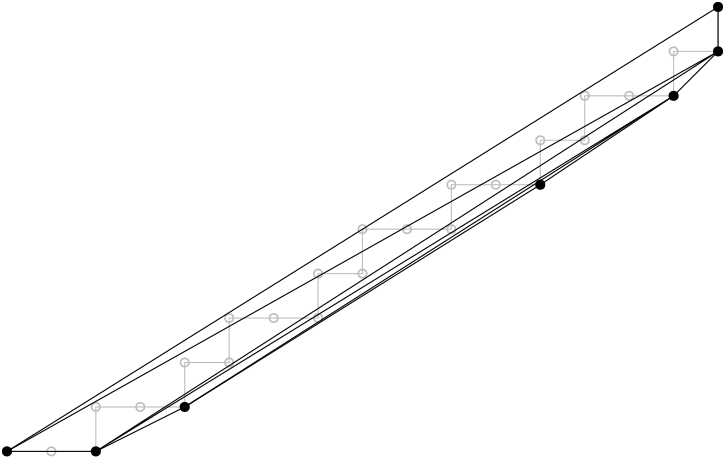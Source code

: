 <?xml version="1.0"?>
<!DOCTYPE ipe SYSTEM "ipe.dtd">
<ipe version="70005" creator="Ipe 7.1.1">
<info created="D:20130225120938" modified="D:20130529094133"/>
<ipestyle name="basic">
<symbol name="arrow/arc(spx)">
<path stroke="sym-stroke" fill="sym-stroke" pen="sym-pen">
0 0 m
-1 0.333 l
-1 -0.333 l
h
</path>
</symbol>
<symbol name="arrow/farc(spx)">
<path stroke="sym-stroke" fill="white" pen="sym-pen">
0 0 m
-1 0.333 l
-1 -0.333 l
h
</path>
</symbol>
<symbol name="mark/circle(sx)" transformations="translations">
<path fill="sym-stroke">
0.6 0 0 0.6 0 0 e
0.4 0 0 0.4 0 0 e
</path>
</symbol>
<symbol name="mark/disk(sx)" transformations="translations">
<path fill="sym-stroke">
0.6 0 0 0.6 0 0 e
</path>
</symbol>
<symbol name="mark/fdisk(sfx)" transformations="translations">
<group>
<path fill="sym-fill">
0.5 0 0 0.5 0 0 e
</path>
<path fill="sym-stroke" fillrule="eofill">
0.6 0 0 0.6 0 0 e
0.4 0 0 0.4 0 0 e
</path>
</group>
</symbol>
<symbol name="mark/box(sx)" transformations="translations">
<path fill="sym-stroke" fillrule="eofill">
-0.6 -0.6 m
0.6 -0.6 l
0.6 0.6 l
-0.6 0.6 l
h
-0.4 -0.4 m
0.4 -0.4 l
0.4 0.4 l
-0.4 0.4 l
h
</path>
</symbol>
<symbol name="mark/square(sx)" transformations="translations">
<path fill="sym-stroke">
-0.6 -0.6 m
0.6 -0.6 l
0.6 0.6 l
-0.6 0.6 l
h
</path>
</symbol>
<symbol name="mark/fsquare(sfx)" transformations="translations">
<group>
<path fill="sym-fill">
-0.5 -0.5 m
0.5 -0.5 l
0.5 0.5 l
-0.5 0.5 l
h
</path>
<path fill="sym-stroke" fillrule="eofill">
-0.6 -0.6 m
0.6 -0.6 l
0.6 0.6 l
-0.6 0.6 l
h
-0.4 -0.4 m
0.4 -0.4 l
0.4 0.4 l
-0.4 0.4 l
h
</path>
</group>
</symbol>
<symbol name="mark/cross(sx)" transformations="translations">
<group>
<path fill="sym-stroke">
-0.43 -0.57 m
0.57 0.43 l
0.43 0.57 l
-0.57 -0.43 l
h
</path>
<path fill="sym-stroke">
-0.43 0.57 m
0.57 -0.43 l
0.43 -0.57 l
-0.57 0.43 l
h
</path>
</group>
</symbol>
<symbol name="arrow/fnormal(spx)">
<path stroke="sym-stroke" fill="white" pen="sym-pen">
0 0 m
-1 0.333 l
-1 -0.333 l
h
</path>
</symbol>
<symbol name="arrow/pointed(spx)">
<path stroke="sym-stroke" fill="sym-stroke" pen="sym-pen">
0 0 m
-1 0.333 l
-0.8 0 l
-1 -0.333 l
h
</path>
</symbol>
<symbol name="arrow/fpointed(spx)">
<path stroke="sym-stroke" fill="white" pen="sym-pen">
0 0 m
-1 0.333 l
-0.8 0 l
-1 -0.333 l
h
</path>
</symbol>
<symbol name="arrow/linear(spx)">
<path stroke="sym-stroke" pen="sym-pen">
-1 0.333 m
0 0 l
-1 -0.333 l
</path>
</symbol>
<symbol name="arrow/fdouble(spx)">
<path stroke="sym-stroke" fill="white" pen="sym-pen">
0 0 m
-1 0.333 l
-1 -0.333 l
h
-1 0 m
-2 0.333 l
-2 -0.333 l
h
</path>
</symbol>
<symbol name="arrow/double(spx)">
<path stroke="sym-stroke" fill="sym-stroke" pen="sym-pen">
0 0 m
-1 0.333 l
-1 -0.333 l
h
-1 0 m
-2 0.333 l
-2 -0.333 l
h
</path>
</symbol>
<pen name="heavier" value="0.8"/>
<pen name="fat" value="1.2"/>
<pen name="ultrafat" value="2"/>
<symbolsize name="large" value="5"/>
<symbolsize name="small" value="2"/>
<symbolsize name="tiny" value="1.1"/>
<arrowsize name="large" value="10"/>
<arrowsize name="small" value="5"/>
<arrowsize name="tiny" value="3"/>
<color name="red" value="1 0 0"/>
<color name="green" value="0 1 0"/>
<color name="blue" value="0 0 1"/>
<color name="yellow" value="1 1 0"/>
<color name="orange" value="1 0.647 0"/>
<color name="gold" value="1 0.843 0"/>
<color name="purple" value="0.627 0.125 0.941"/>
<color name="gray" value="0.745"/>
<color name="brown" value="0.647 0.165 0.165"/>
<color name="navy" value="0 0 0.502"/>
<color name="pink" value="1 0.753 0.796"/>
<color name="seagreen" value="0.18 0.545 0.341"/>
<color name="turquoise" value="0.251 0.878 0.816"/>
<color name="violet" value="0.933 0.51 0.933"/>
<color name="darkblue" value="0 0 0.545"/>
<color name="darkcyan" value="0 0.545 0.545"/>
<color name="darkgray" value="0.663"/>
<color name="darkgreen" value="0 0.392 0"/>
<color name="darkmagenta" value="0.545 0 0.545"/>
<color name="darkorange" value="1 0.549 0"/>
<color name="darkred" value="0.545 0 0"/>
<color name="lightblue" value="0.678 0.847 0.902"/>
<color name="lightcyan" value="0.878 1 1"/>
<color name="lightgray" value="0.827"/>
<color name="lightgreen" value="0.565 0.933 0.565"/>
<color name="lightyellow" value="1 1 0.878"/>
<dashstyle name="dashed" value="[4] 0"/>
<dashstyle name="dotted" value="[1 3] 0"/>
<dashstyle name="dash dotted" value="[4 2 1 2] 0"/>
<dashstyle name="dash dot dotted" value="[4 2 1 2 1 2] 0"/>
<textsize name="large" value="\large"/>
<textsize name="Large" value="\Large"/>
<textsize name="LARGE" value="\LARGE"/>
<textsize name="huge" value="\huge"/>
<textsize name="Huge" value="\Huge"/>
<textsize name="small" value="\small"/>
<textsize name="footnote" value="\footnotesize"/>
<textsize name="tiny" value="\tiny"/>
<textstyle name="center" begin="\begin{center}" end="\end{center}"/>
<textstyle name="itemize" begin="\begin{itemize}" end="\end{itemize}"/>
<textstyle name="item" begin="\begin{itemize}\item{}" end="\end{itemize}"/>
<gridsize name="4 pts" value="4"/>
<gridsize name="8 pts (~3 mm)" value="8"/>
<gridsize name="16 pts (~6 mm)" value="16"/>
<gridsize name="32 pts (~12 mm)" value="32"/>
<gridsize name="10 pts (~3.5 mm)" value="10"/>
<gridsize name="20 pts (~7 mm)" value="20"/>
<gridsize name="14 pts (~5 mm)" value="14"/>
<gridsize name="28 pts (~10 mm)" value="28"/>
<gridsize name="56 pts (~20 mm)" value="56"/>
<anglesize name="90 deg" value="90"/>
<anglesize name="60 deg" value="60"/>
<anglesize name="45 deg" value="45"/>
<anglesize name="30 deg" value="30"/>
<anglesize name="22.5 deg" value="22.5"/>
<tiling name="falling" angle="-60" step="4" width="1"/>
<tiling name="rising" angle="30" step="4" width="1"/>
</ipestyle>
<page>
<layer name="triangulation"/>
<layer name="vertices"/>
<layer name="points"/>
<view layers="triangulation vertices points" active="points"/>
<group layer="points">
<use name="mark/circle(sx)" pos="128 512" size="normal" stroke="gray"/>
<use name="mark/circle(sx)" pos="144 512" size="normal" stroke="gray"/>
<use name="mark/circle(sx)" pos="160 512" size="normal" stroke="gray"/>
<use name="mark/circle(sx)" pos="160 528" size="normal" stroke="gray"/>
<use name="mark/circle(sx)" pos="176 528" size="normal" stroke="gray"/>
<use name="mark/circle(sx)" pos="192 528" size="normal" stroke="gray"/>
<use name="mark/circle(sx)" pos="192 544" size="normal" stroke="gray"/>
<use name="mark/circle(sx)" pos="208 544" size="normal" stroke="gray"/>
<use name="mark/circle(sx)" pos="208 560" size="normal" stroke="gray"/>
<use name="mark/circle(sx)" pos="224 560" size="normal" stroke="gray"/>
<use name="mark/circle(sx)" pos="240 560" size="normal" stroke="gray"/>
<use name="mark/circle(sx)" pos="240 576" size="normal" stroke="gray"/>
<use name="mark/circle(sx)" pos="256 576" size="normal" stroke="gray"/>
<use name="mark/circle(sx)" pos="256 592" size="normal" stroke="gray"/>
<use name="mark/circle(sx)" pos="272 592" size="normal" stroke="gray"/>
<use name="mark/circle(sx)" pos="288 592" size="normal" stroke="gray"/>
<use name="mark/circle(sx)" pos="288 608" size="normal" stroke="gray"/>
<use name="mark/circle(sx)" pos="304 608" size="normal" stroke="gray"/>
<use name="mark/circle(sx)" pos="320 608" size="normal" stroke="gray"/>
<use name="mark/circle(sx)" pos="320 624" size="normal" stroke="gray"/>
<use name="mark/circle(sx)" pos="336 624" size="normal" stroke="gray"/>
<use name="mark/circle(sx)" pos="336 640" size="normal" stroke="gray"/>
<use name="mark/circle(sx)" pos="352 640" size="normal" stroke="gray"/>
<use name="mark/circle(sx)" pos="368 640" size="normal" stroke="gray"/>
<use name="mark/circle(sx)" pos="368 656" size="normal" stroke="gray"/>
<use name="mark/circle(sx)" pos="384 656" size="normal" stroke="gray"/>
<use name="mark/circle(sx)" pos="384 672" size="normal" stroke="gray"/>
<path stroke="gray">
128 512 m
160 512 l
160 528 l
192 528 l
192 544 l
208 544 l
208 560 l
240 560 l
240 576 l
256 576 l
256 592 l
288 592 l
288 608 l
320 608 l
320 624 l
336 624 l
336 640 l
368 640 l
368 656 l
384 656 l
384 672 l
</path>
</group>
<use layer="vertices" matrix="1 0 0 1 0 -128" name="mark/disk(sx)" pos="160 640" size="normal" stroke="black"/>
<use matrix="1 0 0 1 0 -128" name="mark/disk(sx)" pos="192 656" size="normal" stroke="black"/>
<use matrix="1 0 0 1 0 -128" name="mark/disk(sx)" pos="128 640" size="normal" stroke="black"/>
<use matrix="1 0 0 1 128 -48" name="mark/disk(sx)" pos="192 656" size="normal" stroke="black"/>
<use matrix="1 0 0 1 128 -48" name="mark/disk(sx)" pos="240 688" size="normal" stroke="black"/>
<use matrix="1 0 0 1 128 -48" name="mark/disk(sx)" pos="256 704" size="normal" stroke="black"/>
<use matrix="1 0 0 1 128 -48" name="mark/disk(sx)" pos="256 720" size="normal" stroke="black"/>
<path layer="triangulation" stroke="black">
128 512 m
384 672 l
384 656 l
368 640 l
320 608 l
192 528 l
160 512 l
128 512 l
</path>
<path stroke="black">
128 512 m
384 656 l
160 512 l
368 640 l
192 528 l
</path>
</page>
</ipe>
